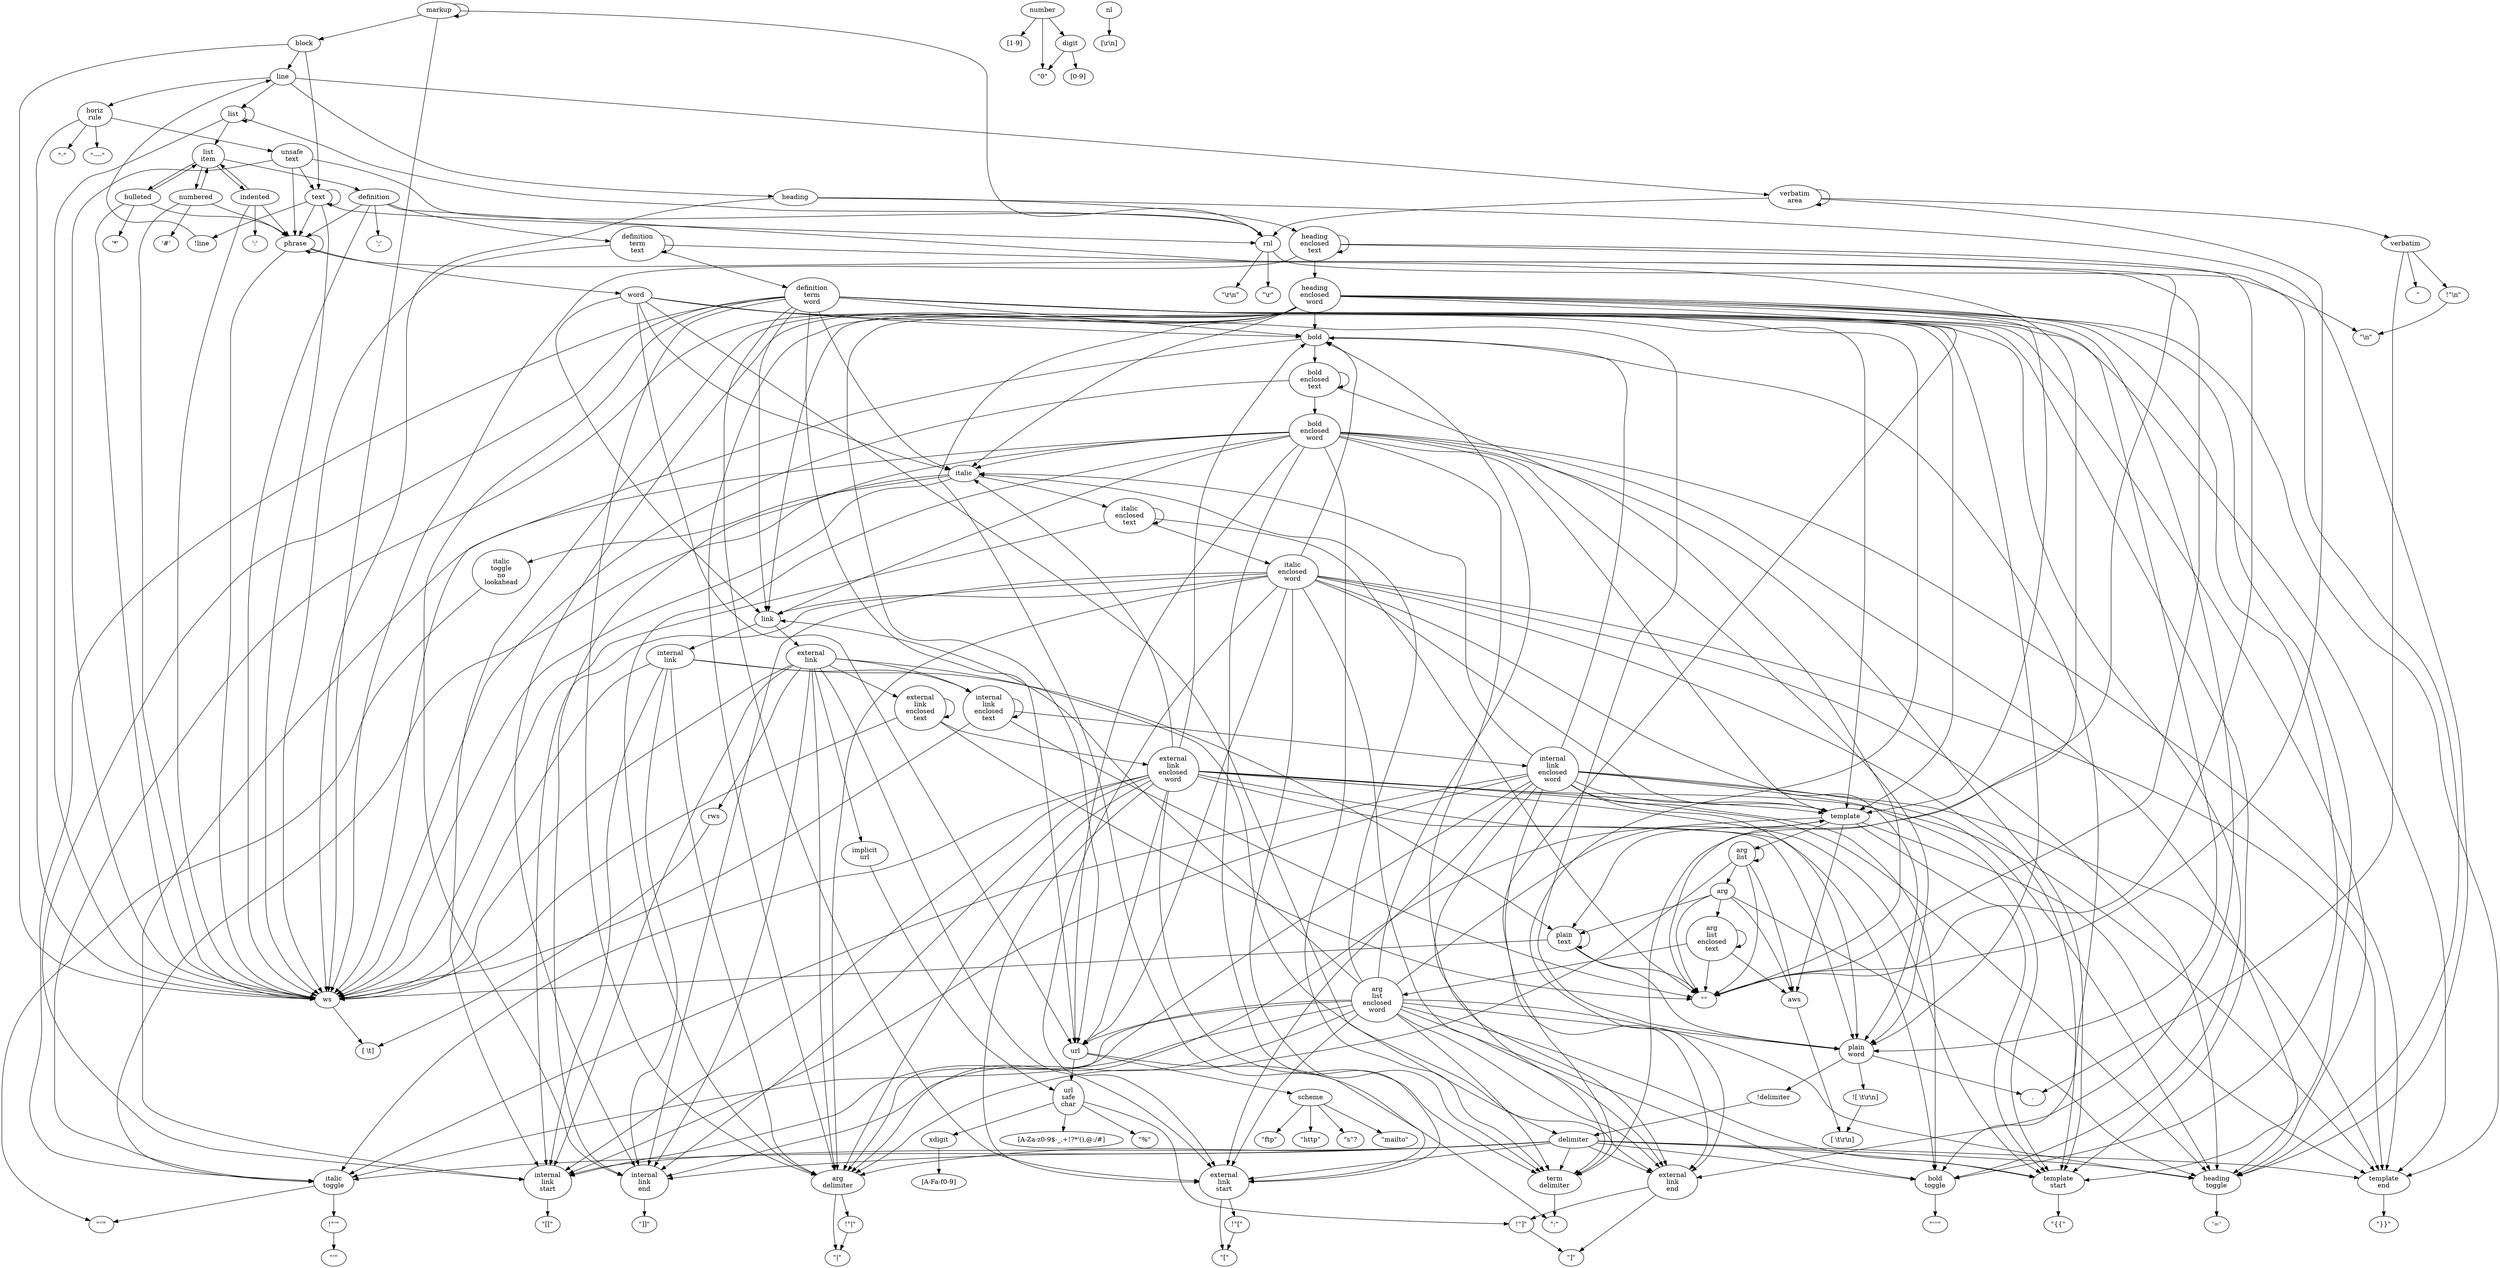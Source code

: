 digraph language {
"markup" -> "block";
"markup" -> "ws";
"markup" -> "rnl";
"markup" -> "markup";
"block" -> "line";
"block" -> "text";
"block" -> "ws";
"line" -> "heading";
"line" -> "list";
"line" -> "verbatim\narea";
"line" -> "horiz\nrule";
"heading" -> "heading\ntoggle";
"heading" -> "ws";
"heading" -> "heading\nenclosed\ntext";
"heading\nenclosed\ntext" -> "heading\ntoggle";
"heading\nenclosed\ntext" -> "ws";
"heading\nenclosed\ntext" -> "heading\nenclosed\ntext";
"heading\nenclosed\ntext" -> "heading\nenclosed\nword";
"heading\nenclosed\ntext" -> "\"\"";
"heading\nenclosed\nword" -> "bold";
"heading\nenclosed\nword" -> "italic";
"heading\nenclosed\nword" -> "link";
"heading\nenclosed\nword" -> "template";
"heading\nenclosed\nword" -> "url";
"heading\nenclosed\nword" -> "plain\nword";
"heading\nenclosed\nword" -> "bold\ntoggle";
"heading\nenclosed\nword" -> "italic\ntoggle";
"heading\nenclosed\nword" -> "internal\nlink\nstart";
"heading\nenclosed\nword" -> "internal\nlink\nend";
"heading\nenclosed\nword" -> "external\nlink\nstart";
"heading\nenclosed\nword" -> "external\nlink\nend";
"heading\nenclosed\nword" -> "template\nstart";
"heading\nenclosed\nword" -> "template\nend";
"heading\nenclosed\nword" -> "arg\ndelimiter";
"heading\nenclosed\nword" -> "term\ndelimiter";
"list" -> "list\nitem";
"list" -> "ws";
"list" -> "rnl";
"list" -> "list";
"list\nitem" -> "bulleted";
"list\nitem" -> "numbered";
"list\nitem" -> "indented";
"list\nitem" -> "definition";
"bulleted" -> "'*'";
"bulleted" -> "ws";
"bulleted" -> "list\nitem";
"bulleted" -> "phrase";
"numbered" -> "'#'";
"numbered" -> "ws";
"numbered" -> "list\nitem";
"numbered" -> "phrase";
"indented" -> "':'";
"indented" -> "ws";
"indented" -> "list\nitem";
"indented" -> "phrase";
"definition" -> "';'";
"definition" -> "ws";
"definition" -> "definition\nterm\ntext";
"definition" -> "term\ndelimiter";
"definition" -> "phrase";
"definition\nterm\ntext" -> "definition\nterm\nword";
"definition\nterm\ntext" -> "ws";
"definition\nterm\ntext" -> "definition\nterm\ntext";
"definition\nterm\ntext" -> "\"\"";
"definition\nterm\nword" -> "bold";
"definition\nterm\nword" -> "italic";
"definition\nterm\nword" -> "link";
"definition\nterm\nword" -> "template";
"definition\nterm\nword" -> "url";
"definition\nterm\nword" -> "plain\nword";
"definition\nterm\nword" -> "bold\ntoggle";
"definition\nterm\nword" -> "italic\ntoggle";
"definition\nterm\nword" -> "heading\ntoggle";
"definition\nterm\nword" -> "internal\nlink\nstart";
"definition\nterm\nword" -> "internal\nlink\nend";
"definition\nterm\nword" -> "external\nlink\nstart";
"definition\nterm\nword" -> "external\nlink\nend";
"definition\nterm\nword" -> "template\nstart";
"definition\nterm\nword" -> "template\nend";
"definition\nterm\nword" -> "arg\ndelimiter";
"verbatim\narea" -> "verbatim";
"verbatim\narea" -> "rnl";
"verbatim\narea" -> "verbatim\narea";
"verbatim\narea" -> "\"\"";
"verbatim" -> "\"";
"verbatim" -> "!\"\\n\"";
"!\"\\n\"" -> "\"\\n\"";
"verbatim" -> ".";
"horiz\nrule" -> "\"----\"";
"horiz\nrule" -> "\"-\"";
"horiz\nrule" -> "ws";
"horiz\nrule" -> "unsafe\ntext";
"text" -> "!line";
"!line" -> "line";
"text" -> "phrase";
"text" -> "ws";
"text" -> "rnl";
"text" -> "text";
"unsafe\ntext" -> "phrase";
"unsafe\ntext" -> "ws";
"unsafe\ntext" -> "rnl";
"unsafe\ntext" -> "text";
"phrase" -> "word";
"phrase" -> "ws";
"phrase" -> "phrase";
"phrase" -> "\"\"";
"word" -> "bold";
"word" -> "italic";
"word" -> "link";
"word" -> "template";
"word" -> "url";
"word" -> "plain\nword";
"word" -> "delimiter";
"bold" -> "bold\ntoggle";
"bold" -> "ws";
"bold" -> "bold\nenclosed\ntext";
"bold\nenclosed\ntext" -> "bold\nenclosed\nword";
"bold\nenclosed\ntext" -> "ws";
"bold\nenclosed\ntext" -> "bold\nenclosed\ntext";
"bold\nenclosed\ntext" -> "\"\"";
"bold\nenclosed\nword" -> "italic";
"bold\nenclosed\nword" -> "link";
"bold\nenclosed\nword" -> "template";
"bold\nenclosed\nword" -> "url";
"bold\nenclosed\nword" -> "plain\nword";
"bold\nenclosed\nword" -> "heading\ntoggle";
"bold\nenclosed\nword" -> "internal\nlink\nstart";
"bold\nenclosed\nword" -> "internal\nlink\nend";
"bold\nenclosed\nword" -> "external\nlink\nstart";
"bold\nenclosed\nword" -> "external\nlink\nend";
"bold\nenclosed\nword" -> "template\nstart";
"bold\nenclosed\nword" -> "template\nend";
"bold\nenclosed\nword" -> "arg\ndelimiter";
"bold\nenclosed\nword" -> "term\ndelimiter";
"italic" -> "italic\ntoggle";
"italic" -> "ws";
"italic" -> "italic\nenclosed\ntext";
"italic" -> "italic\ntoggle\nno\nlookahead";
"italic\nenclosed\ntext" -> "italic\nenclosed\nword";
"italic\nenclosed\ntext" -> "ws";
"italic\nenclosed\ntext" -> "italic\nenclosed\ntext";
"italic\nenclosed\ntext" -> "\"\"";
"italic\nenclosed\nword" -> "bold";
"italic\nenclosed\nword" -> "link";
"italic\nenclosed\nword" -> "template";
"italic\nenclosed\nword" -> "url";
"italic\nenclosed\nword" -> "plain\nword";
"italic\nenclosed\nword" -> "heading\ntoggle";
"italic\nenclosed\nword" -> "internal\nlink\nstart";
"italic\nenclosed\nword" -> "internal\nlink\nend";
"italic\nenclosed\nword" -> "external\nlink\nstart";
"italic\nenclosed\nword" -> "external\nlink\nend";
"italic\nenclosed\nword" -> "template\nstart";
"italic\nenclosed\nword" -> "template\nend";
"italic\nenclosed\nword" -> "arg\ndelimiter";
"italic\nenclosed\nword" -> "term\ndelimiter";
"link" -> "internal\nlink";
"link" -> "external\nlink";
"internal\nlink" -> "internal\nlink\nstart";
"internal\nlink" -> "ws";
"internal\nlink" -> "plain\ntext";
"internal\nlink" -> "arg\ndelimiter";
"internal\nlink" -> "internal\nlink\nenclosed\ntext";
"internal\nlink" -> "internal\nlink\nend";
"internal\nlink\nenclosed\ntext" -> "internal\nlink\nenclosed\nword";
"internal\nlink\nenclosed\ntext" -> "ws";
"internal\nlink\nenclosed\ntext" -> "internal\nlink\nenclosed\ntext";
"internal\nlink\nenclosed\ntext" -> "\"\"";
"internal\nlink\nenclosed\nword" -> "bold";
"internal\nlink\nenclosed\nword" -> "italic";
"internal\nlink\nenclosed\nword" -> "template";
"internal\nlink\nenclosed\nword" -> "plain\nword";
"internal\nlink\nenclosed\nword" -> "bold\ntoggle";
"internal\nlink\nenclosed\nword" -> "italic\ntoggle";
"internal\nlink\nenclosed\nword" -> "heading\ntoggle";
"internal\nlink\nenclosed\nword" -> "internal\nlink\nstart";
"internal\nlink\nenclosed\nword" -> "external\nlink\nstart";
"internal\nlink\nenclosed\nword" -> "external\nlink\nend";
"internal\nlink\nenclosed\nword" -> "template\nstart";
"internal\nlink\nenclosed\nword" -> "template\nend";
"internal\nlink\nenclosed\nword" -> "arg\ndelimiter";
"internal\nlink\nenclosed\nword" -> "term\ndelimiter";
"external\nlink" -> "external\nlink\nstart";
"external\nlink" -> "ws";
"external\nlink" -> "implicit\nurl";
"external\nlink" -> "rws";
"external\nlink" -> "external\nlink\nenclosed\ntext";
"external\nlink" -> "external\nlink\nend";
"external\nlink" -> "internal\nlink\nstart";
"external\nlink" -> "arg\ndelimiter";
"external\nlink" -> "internal\nlink\nenclosed\ntext";
"external\nlink" -> "internal\nlink\nend";
"external\nlink\nenclosed\ntext" -> "external\nlink\nenclosed\nword";
"external\nlink\nenclosed\ntext" -> "ws";
"external\nlink\nenclosed\ntext" -> "external\nlink\nenclosed\ntext";
"external\nlink\nenclosed\ntext" -> "\"\"";
"external\nlink\nenclosed\nword" -> "bold";
"external\nlink\nenclosed\nword" -> "italic";
"external\nlink\nenclosed\nword" -> "template";
"external\nlink\nenclosed\nword" -> "url";
"external\nlink\nenclosed\nword" -> "plain\nword";
"external\nlink\nenclosed\nword" -> "bold\ntoggle";
"external\nlink\nenclosed\nword" -> "italic\ntoggle";
"external\nlink\nenclosed\nword" -> "heading\ntoggle";
"external\nlink\nenclosed\nword" -> "internal\nlink\nstart";
"external\nlink\nenclosed\nword" -> "internal\nlink\nend";
"external\nlink\nenclosed\nword" -> "external\nlink\nstart";
"external\nlink\nenclosed\nword" -> "template\nstart";
"external\nlink\nenclosed\nword" -> "template\nend";
"external\nlink\nenclosed\nword" -> "arg\ndelimiter";
"external\nlink\nenclosed\nword" -> "term\ndelimiter";
"template" -> "template\nstart";
"template" -> "aws";
"template" -> "plain\ntext";
"template" -> "arg\ndelimiter";
"template" -> "arg\nlist";
"template" -> "template\nend";
"arg\nlist" -> "arg";
"arg\nlist" -> "aws";
"arg\nlist" -> "arg\ndelimiter";
"arg\nlist" -> "arg\nlist";
"arg\nlist" -> "\"\"";
"arg" -> "plain\ntext";
"arg" -> "aws";
"arg" -> "heading\ntoggle";
"arg" -> "arg\nlist\nenclosed\ntext";
"arg" -> "\"\"";
"arg\nlist\nenclosed\ntext" -> "arg\nlist\nenclosed\nword";
"arg\nlist\nenclosed\ntext" -> "aws";
"arg\nlist\nenclosed\ntext" -> "arg\nlist\nenclosed\ntext";
"arg\nlist\nenclosed\ntext" -> "\"\"";
"arg\nlist\nenclosed\nword" -> "bold";
"arg\nlist\nenclosed\nword" -> "italic";
"arg\nlist\nenclosed\nword" -> "link";
"arg\nlist\nenclosed\nword" -> "template";
"arg\nlist\nenclosed\nword" -> "url";
"arg\nlist\nenclosed\nword" -> "plain\nword";
"arg\nlist\nenclosed\nword" -> "bold\ntoggle";
"arg\nlist\nenclosed\nword" -> "italic\ntoggle";
"arg\nlist\nenclosed\nword" -> "heading\ntoggle";
"arg\nlist\nenclosed\nword" -> "internal\nlink\nstart";
"arg\nlist\nenclosed\nword" -> "internal\nlink\nend";
"arg\nlist\nenclosed\nword" -> "external\nlink\nstart";
"arg\nlist\nenclosed\nword" -> "external\nlink\nend";
"arg\nlist\nenclosed\nword" -> "template\nstart";
"arg\nlist\nenclosed\nword" -> "term\ndelimiter";
"plain\ntext" -> "plain\nword";
"plain\ntext" -> "ws";
"plain\ntext" -> "plain\ntext";
"plain\ntext" -> "\"\"";
"plain\nword" -> "!delimiter";
"!delimiter" -> "delimiter";
"plain\nword" -> "![ \\t\\r\\n]";
"![ \\t\\r\\n]" -> "[ \\t\\r\\n]";
"plain\nword" -> ".";
"delimiter" -> "bold\ntoggle";
"delimiter" -> "italic\ntoggle";
"delimiter" -> "heading\ntoggle";
"delimiter" -> "internal\nlink\nstart";
"delimiter" -> "internal\nlink\nend";
"delimiter" -> "external\nlink\nstart";
"delimiter" -> "external\nlink\nend";
"delimiter" -> "template\nstart";
"delimiter" -> "template\nend";
"delimiter" -> "arg\ndelimiter";
"delimiter" -> "term\ndelimiter";
"bold\ntoggle" -> "\"'''\"";
"italic\ntoggle" -> "\"''\"";
"italic\ntoggle" -> "!\"'\"";
"!\"'\"" -> "\"'\"";
"italic\ntoggle\nno\nlookahead" -> "\"''\"";
"heading\ntoggle" -> "'='";
"internal\nlink\nstart" -> "\"[[\"";
"internal\nlink\nend" -> "\"]]\"";
"external\nlink\nstart" -> "\"[\"";
"external\nlink\nstart" -> "!\"[\"";
"!\"[\"" -> "\"[\"";
"external\nlink\nend" -> "\"]\"";
"external\nlink\nend" -> "!\"]\"";
"!\"]\"" -> "\"]\"";
"template\nstart" -> "\"{{\"";
"template\nend" -> "\"}}\"";
"arg\ndelimiter" -> "\"|\"";
"arg\ndelimiter" -> "!\"|\"";
"!\"|\"" -> "\"|\"";
"term\ndelimiter" -> "\":\"";
"implicit\nurl" -> "url\nsafe\nchar";
"url" -> "scheme";
"url" -> "\":\"";
"url" -> "url\nsafe\nchar";
"url\nsafe\nchar" -> "!\"]\"";
"url\nsafe\nchar" -> "[A-Za-z0-9$-_.+!?*'(),@:/#]";
"url\nsafe\nchar" -> "\"%\"";
"url\nsafe\nchar" -> "xdigit";
"scheme" -> "\"http\"";
"scheme" -> "\"s\"?";
"scheme" -> "\"mailto\"";
"scheme" -> "\"ftp\"";
"number" -> "[1-9]";
"number" -> "digit";
"number" -> "\"0\"";
"digit" -> "[0-9]";
"digit" -> "\"0\"";
"xdigit" -> "[A-Fa-f0-9]";
"rnl" -> "\"\\r\\n\"";
"rnl" -> "\"\\n\"";
"rnl" -> "\"\\r\"";
"nl" -> "[\\r\\n]";
"aws" -> "[ \\t\\r\\n]";
"rws" -> "[ \\t]";
"ws" -> "[ \\t]";
}
